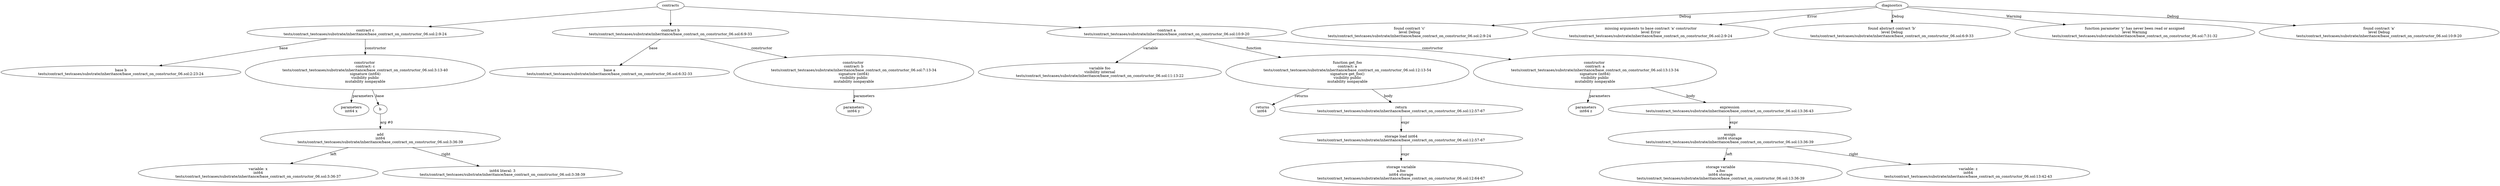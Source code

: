 strict digraph "tests/contract_testcases/substrate/inheritance/base_contract_on_constructor_06.sol" {
	contract [label="contract c\ntests/contract_testcases/substrate/inheritance/base_contract_on_constructor_06.sol:2:9-24"]
	base [label="base b\ntests/contract_testcases/substrate/inheritance/base_contract_on_constructor_06.sol:2:23-24"]
	node_3 [label="constructor \ncontract: c\ntests/contract_testcases/substrate/inheritance/base_contract_on_constructor_06.sol:3:13-40\nsignature (int64)\nvisibility public\nmutability nonpayable"]
	parameters [label="parameters\nint64 x"]
	b [label="b"]
	add [label="add\nint64\ntests/contract_testcases/substrate/inheritance/base_contract_on_constructor_06.sol:3:36-39"]
	variable [label="variable: x\nint64\ntests/contract_testcases/substrate/inheritance/base_contract_on_constructor_06.sol:3:36-37"]
	number_literal [label="int64 literal: 3\ntests/contract_testcases/substrate/inheritance/base_contract_on_constructor_06.sol:3:38-39"]
	contract_9 [label="contract b\ntests/contract_testcases/substrate/inheritance/base_contract_on_constructor_06.sol:6:9-33"]
	base_10 [label="base a\ntests/contract_testcases/substrate/inheritance/base_contract_on_constructor_06.sol:6:32-33"]
	node_11 [label="constructor \ncontract: b\ntests/contract_testcases/substrate/inheritance/base_contract_on_constructor_06.sol:7:13-34\nsignature (int64)\nvisibility public\nmutability nonpayable"]
	parameters_12 [label="parameters\nint64 y"]
	contract_13 [label="contract a\ntests/contract_testcases/substrate/inheritance/base_contract_on_constructor_06.sol:10:9-20"]
	var [label="variable foo\nvisibility internal\ntests/contract_testcases/substrate/inheritance/base_contract_on_constructor_06.sol:11:13-22"]
	get_foo [label="function get_foo\ncontract: a\ntests/contract_testcases/substrate/inheritance/base_contract_on_constructor_06.sol:12:13-54\nsignature get_foo()\nvisibility public\nmutability nonpayable"]
	returns [label="returns\nint64 "]
	return [label="return\ntests/contract_testcases/substrate/inheritance/base_contract_on_constructor_06.sol:12:57-67"]
	storage_load [label="storage load int64\ntests/contract_testcases/substrate/inheritance/base_contract_on_constructor_06.sol:12:57-67"]
	storage_var [label="storage variable\na.foo\nint64 storage\ntests/contract_testcases/substrate/inheritance/base_contract_on_constructor_06.sol:12:64-67"]
	node_20 [label="constructor \ncontract: a\ntests/contract_testcases/substrate/inheritance/base_contract_on_constructor_06.sol:13:13-34\nsignature (int64)\nvisibility public\nmutability nonpayable"]
	parameters_21 [label="parameters\nint64 z"]
	expr [label="expression\ntests/contract_testcases/substrate/inheritance/base_contract_on_constructor_06.sol:13:36-43"]
	assign [label="assign\nint64 storage\ntests/contract_testcases/substrate/inheritance/base_contract_on_constructor_06.sol:13:36-39"]
	storage_var_24 [label="storage variable\na.foo\nint64 storage\ntests/contract_testcases/substrate/inheritance/base_contract_on_constructor_06.sol:13:36-39"]
	variable_25 [label="variable: z\nint64\ntests/contract_testcases/substrate/inheritance/base_contract_on_constructor_06.sol:13:42-43"]
	diagnostic [label="found contract 'c'\nlevel Debug\ntests/contract_testcases/substrate/inheritance/base_contract_on_constructor_06.sol:2:9-24"]
	diagnostic_28 [label="missing arguments to base contract 'a' constructor\nlevel Error\ntests/contract_testcases/substrate/inheritance/base_contract_on_constructor_06.sol:2:9-24"]
	diagnostic_29 [label="found abstract contract 'b'\nlevel Debug\ntests/contract_testcases/substrate/inheritance/base_contract_on_constructor_06.sol:6:9-33"]
	diagnostic_30 [label="function parameter 'y' has never been read or assigned\nlevel Warning\ntests/contract_testcases/substrate/inheritance/base_contract_on_constructor_06.sol:7:31-32"]
	diagnostic_31 [label="found contract 'a'\nlevel Debug\ntests/contract_testcases/substrate/inheritance/base_contract_on_constructor_06.sol:10:9-20"]
	contracts -> contract
	contract -> base [label="base"]
	contract -> node_3 [label="constructor"]
	node_3 -> parameters [label="parameters"]
	node_3 -> b [label="base"]
	b -> add [label="arg #0"]
	add -> variable [label="left"]
	add -> number_literal [label="right"]
	contracts -> contract_9
	contract_9 -> base_10 [label="base"]
	contract_9 -> node_11 [label="constructor"]
	node_11 -> parameters_12 [label="parameters"]
	contracts -> contract_13
	contract_13 -> var [label="variable"]
	contract_13 -> get_foo [label="function"]
	get_foo -> returns [label="returns"]
	get_foo -> return [label="body"]
	return -> storage_load [label="expr"]
	storage_load -> storage_var [label="expr"]
	contract_13 -> node_20 [label="constructor"]
	node_20 -> parameters_21 [label="parameters"]
	node_20 -> expr [label="body"]
	expr -> assign [label="expr"]
	assign -> storage_var_24 [label="left"]
	assign -> variable_25 [label="right"]
	diagnostics -> diagnostic [label="Debug"]
	diagnostics -> diagnostic_28 [label="Error"]
	diagnostics -> diagnostic_29 [label="Debug"]
	diagnostics -> diagnostic_30 [label="Warning"]
	diagnostics -> diagnostic_31 [label="Debug"]
}

